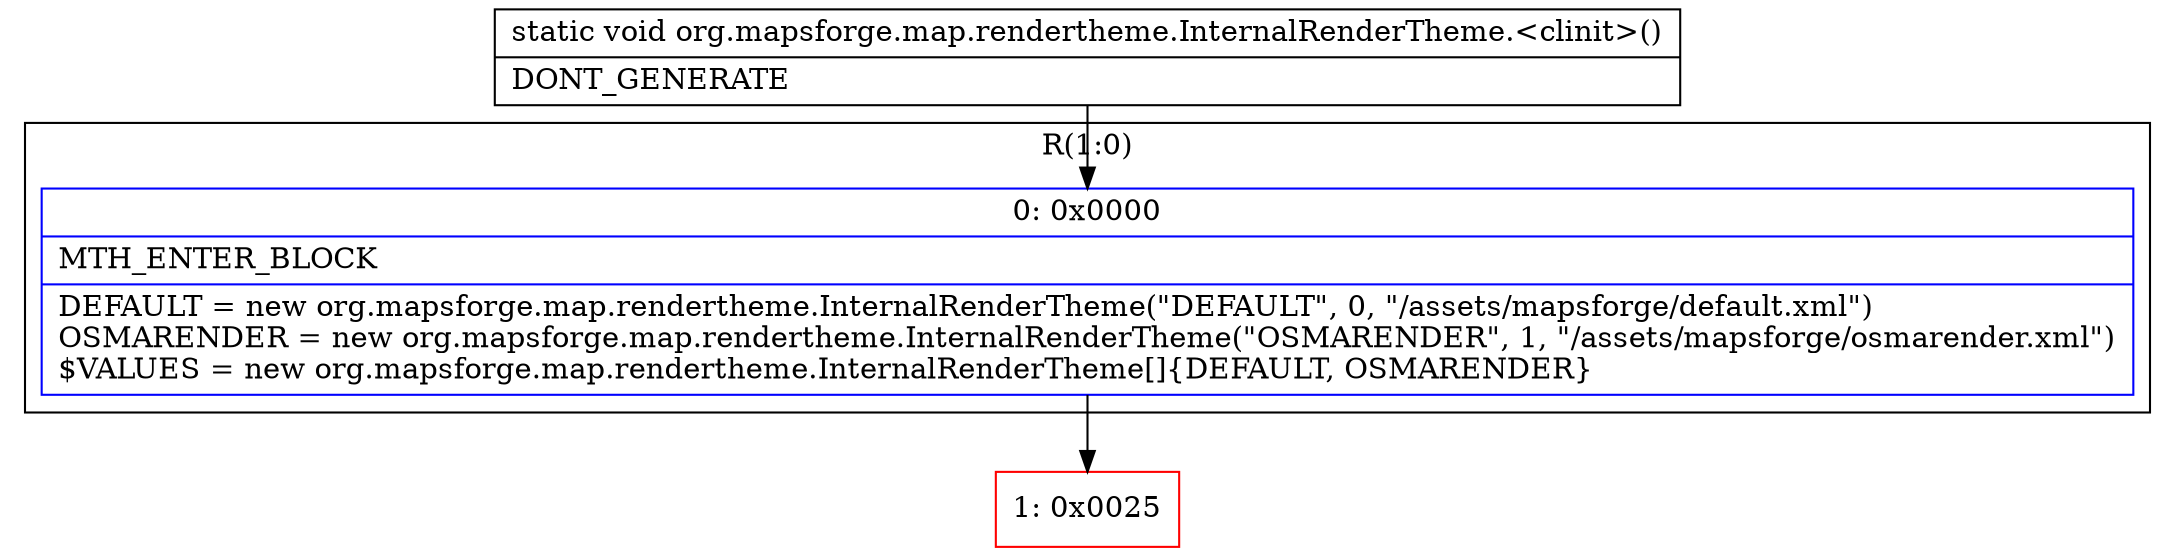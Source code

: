 digraph "CFG fororg.mapsforge.map.rendertheme.InternalRenderTheme.\<clinit\>()V" {
subgraph cluster_Region_1628447521 {
label = "R(1:0)";
node [shape=record,color=blue];
Node_0 [shape=record,label="{0\:\ 0x0000|MTH_ENTER_BLOCK\l|DEFAULT = new org.mapsforge.map.rendertheme.InternalRenderTheme(\"DEFAULT\", 0, \"\/assets\/mapsforge\/default.xml\")\lOSMARENDER = new org.mapsforge.map.rendertheme.InternalRenderTheme(\"OSMARENDER\", 1, \"\/assets\/mapsforge\/osmarender.xml\")\l$VALUES = new org.mapsforge.map.rendertheme.InternalRenderTheme[]\{DEFAULT, OSMARENDER\}\l}"];
}
Node_1 [shape=record,color=red,label="{1\:\ 0x0025}"];
MethodNode[shape=record,label="{static void org.mapsforge.map.rendertheme.InternalRenderTheme.\<clinit\>()  | DONT_GENERATE\l}"];
MethodNode -> Node_0;
Node_0 -> Node_1;
}


